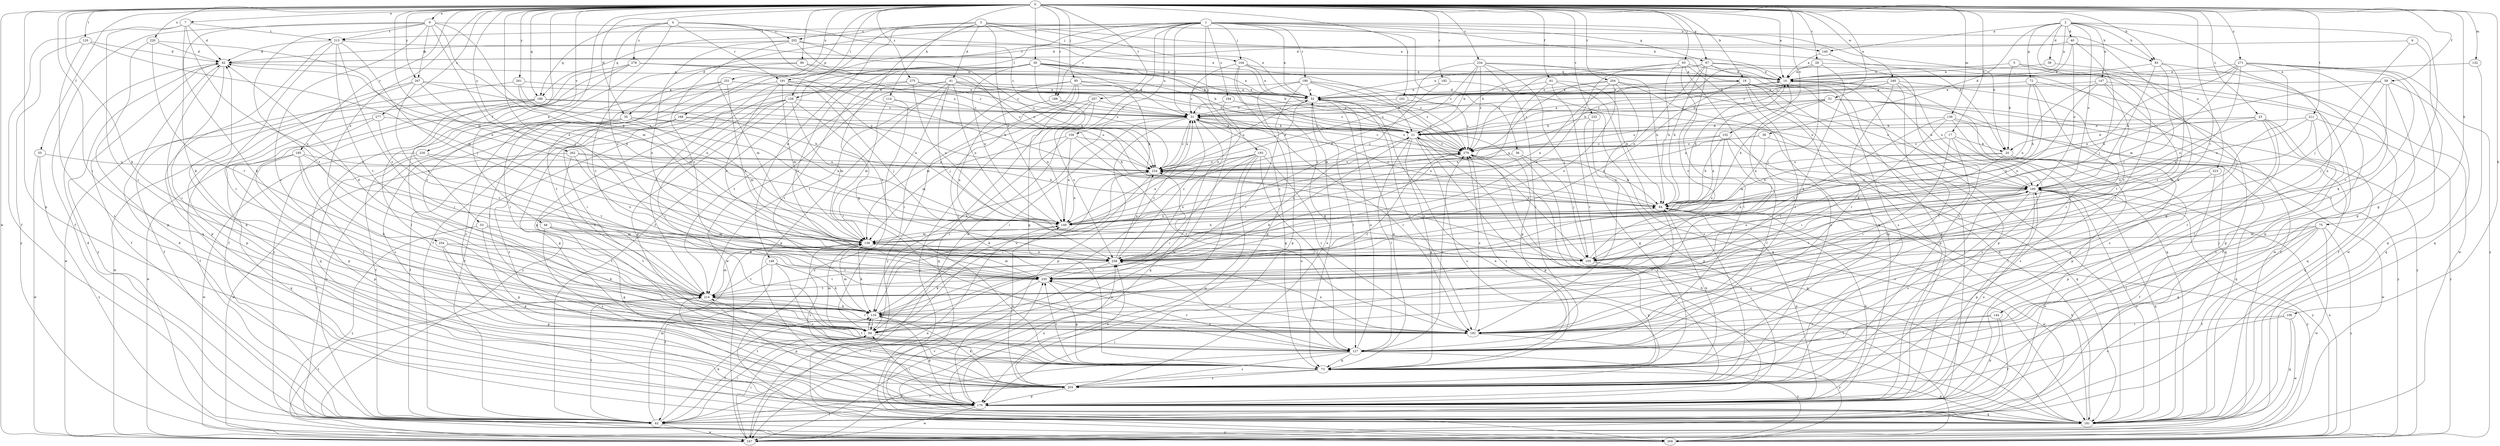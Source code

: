 strict digraph  {
0;
1;
2;
3;
4;
5;
6;
7;
9;
10;
17;
19;
20;
21;
23;
28;
30;
31;
35;
36;
38;
39;
40;
41;
42;
48;
51;
52;
53;
55;
58;
61;
62;
67;
72;
73;
75;
83;
84;
90;
93;
94;
95;
101;
104;
105;
106;
114;
116;
120;
126;
127;
132;
136;
138;
140;
144;
147;
148;
149;
152;
158;
160;
168;
170;
180;
181;
182;
185;
188;
190;
191;
192;
193;
194;
202;
203;
204;
207;
211;
213;
214;
220;
223;
224;
230;
232;
234;
235;
240;
247;
251;
254;
258;
261;
262;
267;
268;
271;
275;
277;
278;
279;
0 -> 7  [label=a];
0 -> 9  [label=a];
0 -> 10  [label=a];
0 -> 17  [label=b];
0 -> 19  [label=b];
0 -> 23  [label=c];
0 -> 28  [label=c];
0 -> 30  [label=c];
0 -> 35  [label=d];
0 -> 48  [label=e];
0 -> 51  [label=e];
0 -> 53  [label=f];
0 -> 55  [label=f];
0 -> 58  [label=f];
0 -> 61  [label=f];
0 -> 67  [label=g];
0 -> 75  [label=h];
0 -> 83  [label=h];
0 -> 90  [label=i];
0 -> 93  [label=i];
0 -> 94  [label=i];
0 -> 95  [label=j];
0 -> 101  [label=j];
0 -> 106  [label=k];
0 -> 114  [label=k];
0 -> 116  [label=k];
0 -> 120  [label=l];
0 -> 126  [label=l];
0 -> 132  [label=m];
0 -> 136  [label=m];
0 -> 138  [label=m];
0 -> 152  [label=o];
0 -> 168  [label=p];
0 -> 170  [label=p];
0 -> 180  [label=q];
0 -> 182  [label=r];
0 -> 185  [label=r];
0 -> 188  [label=r];
0 -> 204  [label=t];
0 -> 207  [label=t];
0 -> 211  [label=t];
0 -> 220  [label=u];
0 -> 230  [label=v];
0 -> 232  [label=v];
0 -> 234  [label=v];
0 -> 235  [label=v];
0 -> 240  [label=w];
0 -> 247  [label=w];
0 -> 251  [label=x];
0 -> 254  [label=x];
0 -> 258  [label=x];
0 -> 261  [label=y];
0 -> 262  [label=y];
0 -> 267  [label=y];
0 -> 271  [label=z];
0 -> 275  [label=z];
0 -> 277  [label=z];
1 -> 19  [label=b];
1 -> 20  [label=b];
1 -> 31  [label=c];
1 -> 35  [label=d];
1 -> 36  [label=d];
1 -> 52  [label=e];
1 -> 67  [label=g];
1 -> 104  [label=j];
1 -> 126  [label=l];
1 -> 140  [label=n];
1 -> 158  [label=o];
1 -> 180  [label=q];
1 -> 188  [label=r];
1 -> 190  [label=r];
1 -> 191  [label=r];
1 -> 193  [label=s];
1 -> 194  [label=s];
1 -> 213  [label=t];
1 -> 247  [label=w];
2 -> 10  [label=a];
2 -> 38  [label=d];
2 -> 39  [label=d];
2 -> 40  [label=d];
2 -> 72  [label=g];
2 -> 83  [label=h];
2 -> 140  [label=n];
2 -> 144  [label=n];
2 -> 147  [label=n];
2 -> 160  [label=o];
2 -> 170  [label=p];
2 -> 223  [label=u];
3 -> 20  [label=b];
3 -> 41  [label=d];
3 -> 52  [label=e];
3 -> 62  [label=f];
3 -> 73  [label=g];
3 -> 83  [label=h];
3 -> 104  [label=j];
3 -> 148  [label=n];
3 -> 149  [label=n];
3 -> 202  [label=s];
4 -> 52  [label=e];
4 -> 180  [label=q];
4 -> 191  [label=r];
4 -> 192  [label=r];
4 -> 202  [label=s];
4 -> 224  [label=u];
4 -> 258  [label=x];
4 -> 278  [label=z];
5 -> 10  [label=a];
5 -> 20  [label=b];
5 -> 73  [label=g];
5 -> 192  [label=r];
6 -> 42  [label=d];
6 -> 73  [label=g];
6 -> 105  [label=j];
7 -> 42  [label=d];
7 -> 62  [label=f];
7 -> 116  [label=k];
7 -> 192  [label=r];
7 -> 213  [label=t];
7 -> 258  [label=x];
9 -> 10  [label=a];
9 -> 62  [label=f];
9 -> 105  [label=j];
9 -> 116  [label=k];
9 -> 138  [label=m];
9 -> 149  [label=n];
9 -> 192  [label=r];
9 -> 213  [label=t];
9 -> 214  [label=t];
9 -> 267  [label=y];
10 -> 52  [label=e];
10 -> 84  [label=h];
10 -> 170  [label=p];
10 -> 181  [label=q];
17 -> 20  [label=b];
17 -> 94  [label=i];
17 -> 192  [label=r];
17 -> 203  [label=s];
17 -> 279  [label=z];
19 -> 31  [label=c];
19 -> 52  [label=e];
19 -> 62  [label=f];
19 -> 73  [label=g];
19 -> 170  [label=p];
19 -> 181  [label=q];
19 -> 192  [label=r];
19 -> 258  [label=x];
20 -> 84  [label=h];
20 -> 170  [label=p];
20 -> 224  [label=u];
20 -> 235  [label=v];
20 -> 247  [label=w];
21 -> 10  [label=a];
21 -> 31  [label=c];
21 -> 73  [label=g];
21 -> 127  [label=l];
21 -> 170  [label=p];
21 -> 203  [label=s];
21 -> 258  [label=x];
21 -> 279  [label=z];
23 -> 20  [label=b];
23 -> 21  [label=b];
23 -> 127  [label=l];
23 -> 160  [label=o];
23 -> 181  [label=q];
23 -> 192  [label=r];
23 -> 203  [label=s];
28 -> 10  [label=a];
28 -> 105  [label=j];
28 -> 116  [label=k];
28 -> 247  [label=w];
28 -> 279  [label=z];
30 -> 10  [label=a];
30 -> 21  [label=b];
30 -> 31  [label=c];
30 -> 52  [label=e];
30 -> 62  [label=f];
30 -> 149  [label=n];
30 -> 192  [label=r];
30 -> 214  [label=t];
30 -> 224  [label=u];
30 -> 235  [label=v];
30 -> 279  [label=z];
31 -> 21  [label=b];
31 -> 73  [label=g];
31 -> 94  [label=i];
31 -> 116  [label=k];
31 -> 170  [label=p];
31 -> 181  [label=q];
31 -> 192  [label=r];
31 -> 224  [label=u];
35 -> 21  [label=b];
35 -> 62  [label=f];
35 -> 138  [label=m];
35 -> 149  [label=n];
35 -> 203  [label=s];
35 -> 268  [label=y];
36 -> 105  [label=j];
36 -> 181  [label=q];
36 -> 224  [label=u];
38 -> 138  [label=m];
38 -> 181  [label=q];
38 -> 224  [label=u];
38 -> 279  [label=z];
39 -> 10  [label=a];
39 -> 247  [label=w];
40 -> 42  [label=d];
40 -> 52  [label=e];
40 -> 105  [label=j];
40 -> 116  [label=k];
40 -> 160  [label=o];
41 -> 21  [label=b];
41 -> 52  [label=e];
41 -> 105  [label=j];
41 -> 127  [label=l];
41 -> 149  [label=n];
41 -> 160  [label=o];
41 -> 170  [label=p];
41 -> 214  [label=t];
41 -> 247  [label=w];
42 -> 10  [label=a];
42 -> 62  [label=f];
42 -> 94  [label=i];
42 -> 170  [label=p];
42 -> 268  [label=y];
48 -> 73  [label=g];
48 -> 138  [label=m];
48 -> 203  [label=s];
48 -> 214  [label=t];
48 -> 235  [label=v];
51 -> 21  [label=b];
51 -> 31  [label=c];
51 -> 84  [label=h];
51 -> 181  [label=q];
51 -> 203  [label=s];
51 -> 224  [label=u];
51 -> 268  [label=y];
52 -> 31  [label=c];
52 -> 73  [label=g];
52 -> 127  [label=l];
52 -> 192  [label=r];
52 -> 224  [label=u];
52 -> 279  [label=z];
53 -> 73  [label=g];
53 -> 138  [label=m];
53 -> 214  [label=t];
53 -> 268  [label=y];
55 -> 224  [label=u];
55 -> 247  [label=w];
55 -> 268  [label=y];
58 -> 52  [label=e];
58 -> 62  [label=f];
58 -> 84  [label=h];
58 -> 105  [label=j];
58 -> 181  [label=q];
58 -> 235  [label=v];
61 -> 52  [label=e];
61 -> 84  [label=h];
61 -> 192  [label=r];
61 -> 203  [label=s];
61 -> 258  [label=x];
62 -> 42  [label=d];
62 -> 94  [label=i];
62 -> 116  [label=k];
62 -> 138  [label=m];
62 -> 160  [label=o];
62 -> 214  [label=t];
62 -> 247  [label=w];
62 -> 268  [label=y];
67 -> 10  [label=a];
67 -> 52  [label=e];
67 -> 84  [label=h];
67 -> 149  [label=n];
67 -> 170  [label=p];
67 -> 203  [label=s];
67 -> 235  [label=v];
67 -> 247  [label=w];
67 -> 279  [label=z];
72 -> 52  [label=e];
72 -> 62  [label=f];
72 -> 149  [label=n];
72 -> 192  [label=r];
72 -> 258  [label=x];
73 -> 62  [label=f];
73 -> 84  [label=h];
73 -> 160  [label=o];
73 -> 203  [label=s];
73 -> 214  [label=t];
73 -> 235  [label=v];
73 -> 279  [label=z];
75 -> 62  [label=f];
75 -> 73  [label=g];
75 -> 105  [label=j];
75 -> 127  [label=l];
75 -> 138  [label=m];
75 -> 247  [label=w];
75 -> 268  [label=y];
83 -> 10  [label=a];
83 -> 105  [label=j];
83 -> 160  [label=o];
83 -> 170  [label=p];
83 -> 214  [label=t];
84 -> 31  [label=c];
84 -> 149  [label=n];
84 -> 170  [label=p];
84 -> 192  [label=r];
84 -> 247  [label=w];
84 -> 268  [label=y];
90 -> 10  [label=a];
90 -> 138  [label=m];
90 -> 224  [label=u];
90 -> 235  [label=v];
93 -> 10  [label=a];
93 -> 21  [label=b];
93 -> 84  [label=h];
93 -> 127  [label=l];
93 -> 170  [label=p];
93 -> 203  [label=s];
93 -> 258  [label=x];
94 -> 62  [label=f];
94 -> 116  [label=k];
94 -> 127  [label=l];
94 -> 138  [label=m];
95 -> 52  [label=e];
95 -> 73  [label=g];
95 -> 84  [label=h];
95 -> 94  [label=i];
95 -> 127  [label=l];
95 -> 214  [label=t];
95 -> 268  [label=y];
95 -> 279  [label=z];
101 -> 31  [label=c];
101 -> 279  [label=z];
104 -> 10  [label=a];
104 -> 52  [label=e];
104 -> 73  [label=g];
104 -> 170  [label=p];
104 -> 247  [label=w];
104 -> 279  [label=z];
105 -> 10  [label=a];
105 -> 21  [label=b];
105 -> 73  [label=g];
105 -> 224  [label=u];
106 -> 181  [label=q];
106 -> 192  [label=r];
106 -> 203  [label=s];
106 -> 247  [label=w];
114 -> 31  [label=c];
114 -> 138  [label=m];
114 -> 268  [label=y];
116 -> 21  [label=b];
116 -> 94  [label=i];
116 -> 138  [label=m];
116 -> 170  [label=p];
116 -> 192  [label=r];
116 -> 224  [label=u];
116 -> 279  [label=z];
120 -> 42  [label=d];
120 -> 138  [label=m];
120 -> 203  [label=s];
120 -> 268  [label=y];
126 -> 31  [label=c];
126 -> 62  [label=f];
126 -> 73  [label=g];
126 -> 94  [label=i];
126 -> 138  [label=m];
126 -> 258  [label=x];
126 -> 268  [label=y];
127 -> 52  [label=e];
127 -> 73  [label=g];
127 -> 203  [label=s];
127 -> 224  [label=u];
127 -> 235  [label=v];
127 -> 247  [label=w];
127 -> 268  [label=y];
127 -> 279  [label=z];
132 -> 10  [label=a];
132 -> 181  [label=q];
136 -> 21  [label=b];
136 -> 94  [label=i];
136 -> 170  [label=p];
136 -> 203  [label=s];
136 -> 235  [label=v];
136 -> 268  [label=y];
138 -> 84  [label=h];
138 -> 105  [label=j];
138 -> 116  [label=k];
138 -> 203  [label=s];
138 -> 258  [label=x];
140 -> 10  [label=a];
140 -> 203  [label=s];
144 -> 62  [label=f];
144 -> 127  [label=l];
144 -> 170  [label=p];
144 -> 192  [label=r];
147 -> 52  [label=e];
147 -> 62  [label=f];
147 -> 84  [label=h];
147 -> 214  [label=t];
147 -> 235  [label=v];
147 -> 258  [label=x];
148 -> 62  [label=f];
148 -> 116  [label=k];
148 -> 203  [label=s];
148 -> 214  [label=t];
148 -> 235  [label=v];
149 -> 42  [label=d];
149 -> 138  [label=m];
149 -> 279  [label=z];
152 -> 84  [label=h];
152 -> 127  [label=l];
152 -> 181  [label=q];
152 -> 224  [label=u];
152 -> 258  [label=x];
152 -> 279  [label=z];
158 -> 94  [label=i];
158 -> 138  [label=m];
158 -> 149  [label=n];
158 -> 192  [label=r];
158 -> 279  [label=z];
160 -> 10  [label=a];
160 -> 84  [label=h];
160 -> 149  [label=n];
160 -> 170  [label=p];
160 -> 181  [label=q];
160 -> 203  [label=s];
160 -> 214  [label=t];
160 -> 268  [label=y];
168 -> 21  [label=b];
168 -> 62  [label=f];
168 -> 73  [label=g];
168 -> 84  [label=h];
168 -> 203  [label=s];
170 -> 62  [label=f];
170 -> 84  [label=h];
170 -> 94  [label=i];
170 -> 160  [label=o];
170 -> 181  [label=q];
170 -> 214  [label=t];
170 -> 247  [label=w];
170 -> 258  [label=x];
180 -> 31  [label=c];
180 -> 62  [label=f];
180 -> 127  [label=l];
180 -> 181  [label=q];
180 -> 224  [label=u];
180 -> 247  [label=w];
181 -> 42  [label=d];
181 -> 52  [label=e];
181 -> 73  [label=g];
181 -> 84  [label=h];
181 -> 160  [label=o];
181 -> 235  [label=v];
182 -> 52  [label=e];
182 -> 138  [label=m];
182 -> 181  [label=q];
185 -> 105  [label=j];
185 -> 116  [label=k];
185 -> 127  [label=l];
185 -> 170  [label=p];
185 -> 181  [label=q];
185 -> 224  [label=u];
188 -> 31  [label=c];
188 -> 149  [label=n];
188 -> 258  [label=x];
190 -> 21  [label=b];
190 -> 31  [label=c];
190 -> 52  [label=e];
190 -> 94  [label=i];
190 -> 160  [label=o];
190 -> 170  [label=p];
190 -> 279  [label=z];
191 -> 52  [label=e];
191 -> 94  [label=i];
191 -> 105  [label=j];
191 -> 138  [label=m];
191 -> 149  [label=n];
191 -> 258  [label=x];
192 -> 235  [label=v];
192 -> 258  [label=x];
192 -> 268  [label=y];
192 -> 279  [label=z];
193 -> 94  [label=i];
193 -> 127  [label=l];
193 -> 149  [label=n];
193 -> 181  [label=q];
193 -> 192  [label=r];
193 -> 224  [label=u];
193 -> 247  [label=w];
193 -> 258  [label=x];
194 -> 31  [label=c];
194 -> 73  [label=g];
194 -> 149  [label=n];
202 -> 31  [label=c];
202 -> 42  [label=d];
202 -> 160  [label=o];
202 -> 224  [label=u];
202 -> 235  [label=v];
202 -> 258  [label=x];
203 -> 42  [label=d];
203 -> 52  [label=e];
203 -> 116  [label=k];
203 -> 149  [label=n];
203 -> 170  [label=p];
203 -> 258  [label=x];
203 -> 279  [label=z];
204 -> 52  [label=e];
204 -> 149  [label=n];
204 -> 160  [label=o];
204 -> 181  [label=q];
204 -> 235  [label=v];
204 -> 258  [label=x];
204 -> 279  [label=z];
207 -> 31  [label=c];
207 -> 138  [label=m];
207 -> 181  [label=q];
207 -> 258  [label=x];
207 -> 268  [label=y];
211 -> 21  [label=b];
211 -> 73  [label=g];
211 -> 138  [label=m];
211 -> 160  [label=o];
211 -> 268  [label=y];
213 -> 21  [label=b];
213 -> 42  [label=d];
213 -> 105  [label=j];
213 -> 181  [label=q];
213 -> 192  [label=r];
213 -> 214  [label=t];
213 -> 235  [label=v];
214 -> 42  [label=d];
214 -> 116  [label=k];
214 -> 138  [label=m];
214 -> 170  [label=p];
214 -> 192  [label=r];
220 -> 42  [label=d];
220 -> 149  [label=n];
220 -> 170  [label=p];
220 -> 214  [label=t];
223 -> 62  [label=f];
223 -> 127  [label=l];
223 -> 160  [label=o];
224 -> 31  [label=c];
224 -> 52  [label=e];
224 -> 94  [label=i];
224 -> 116  [label=k];
224 -> 149  [label=n];
224 -> 160  [label=o];
224 -> 279  [label=z];
230 -> 62  [label=f];
230 -> 224  [label=u];
230 -> 235  [label=v];
230 -> 247  [label=w];
232 -> 21  [label=b];
232 -> 73  [label=g];
232 -> 170  [label=p];
234 -> 10  [label=a];
234 -> 21  [label=b];
234 -> 84  [label=h];
234 -> 105  [label=j];
234 -> 127  [label=l];
234 -> 149  [label=n];
234 -> 224  [label=u];
234 -> 279  [label=z];
235 -> 31  [label=c];
235 -> 62  [label=f];
235 -> 73  [label=g];
235 -> 138  [label=m];
235 -> 214  [label=t];
240 -> 21  [label=b];
240 -> 31  [label=c];
240 -> 52  [label=e];
240 -> 127  [label=l];
240 -> 160  [label=o];
240 -> 181  [label=q];
240 -> 192  [label=r];
247 -> 94  [label=i];
247 -> 149  [label=n];
247 -> 214  [label=t];
251 -> 31  [label=c];
251 -> 52  [label=e];
251 -> 127  [label=l];
251 -> 203  [label=s];
251 -> 214  [label=t];
251 -> 258  [label=x];
254 -> 73  [label=g];
254 -> 116  [label=k];
254 -> 170  [label=p];
254 -> 258  [label=x];
258 -> 10  [label=a];
258 -> 31  [label=c];
258 -> 116  [label=k];
258 -> 160  [label=o];
258 -> 214  [label=t];
258 -> 224  [label=u];
258 -> 235  [label=v];
261 -> 52  [label=e];
261 -> 84  [label=h];
261 -> 138  [label=m];
261 -> 247  [label=w];
262 -> 84  [label=h];
262 -> 214  [label=t];
262 -> 224  [label=u];
262 -> 247  [label=w];
262 -> 258  [label=x];
267 -> 52  [label=e];
267 -> 62  [label=f];
267 -> 149  [label=n];
267 -> 170  [label=p];
267 -> 224  [label=u];
267 -> 258  [label=x];
268 -> 21  [label=b];
268 -> 160  [label=o];
271 -> 10  [label=a];
271 -> 31  [label=c];
271 -> 105  [label=j];
271 -> 116  [label=k];
271 -> 138  [label=m];
271 -> 149  [label=n];
271 -> 181  [label=q];
271 -> 192  [label=r];
271 -> 258  [label=x];
271 -> 268  [label=y];
275 -> 31  [label=c];
275 -> 52  [label=e];
275 -> 73  [label=g];
275 -> 94  [label=i];
275 -> 149  [label=n];
277 -> 21  [label=b];
277 -> 170  [label=p];
277 -> 235  [label=v];
277 -> 247  [label=w];
278 -> 10  [label=a];
278 -> 21  [label=b];
278 -> 62  [label=f];
278 -> 84  [label=h];
278 -> 94  [label=i];
278 -> 268  [label=y];
279 -> 31  [label=c];
279 -> 84  [label=h];
279 -> 181  [label=q];
279 -> 224  [label=u];
}
